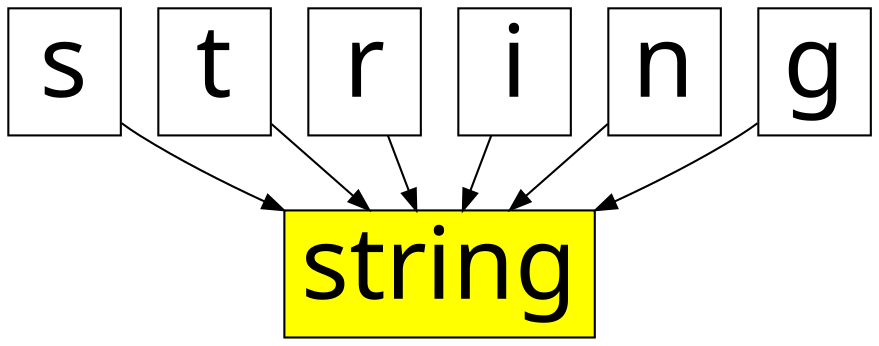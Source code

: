 digraph G {
    node [ shape=box, fontname="PT Mono", fontsize=48 ]
    { s t r i n g } -> string

    string [ style=filled, fillcolor=yellow ]
}
